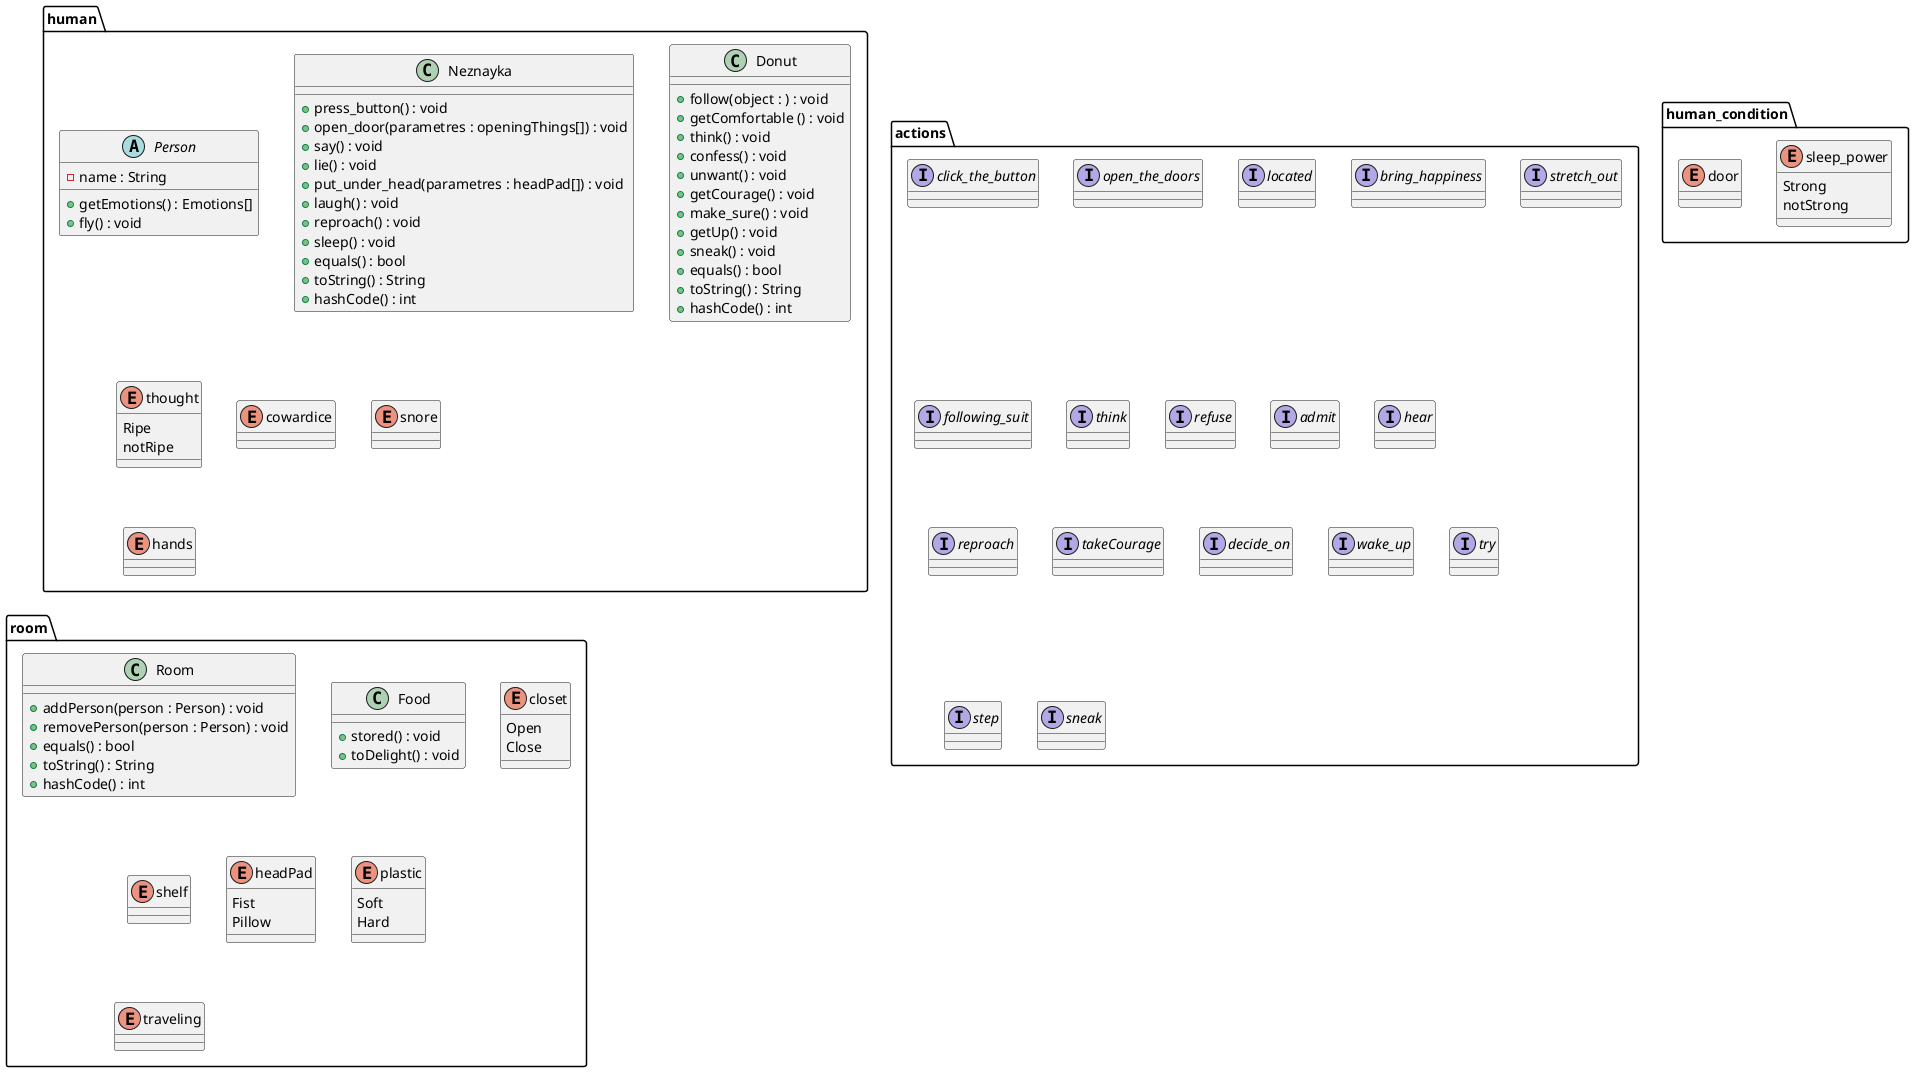 @startuml

package human {

abstract class Person
{
    -name : String
    +getEmotions() : Emotions[]
    +fly() : void

}

class Neznayka
{
    +press_button() : void
    +open_door(parametres : openingThings[]) : void
    +say() : void
    +lie() : void
    +put_under_head(parametres : headPad[]) : void
    +laugh() : void
    +reproach() : void
    +sleep() : void
    +equals() : bool
    +toString() : String
    +hashCode() : int
}

class Donut
{
    +follow(object : ) : void
    +getComfortable () : void
    +think() : void
    +confess() : void
    +unwant() : void
    +getCourage() : void
    +make_sure() : void
    +getUp() : void
    +sneak() : void
    +equals() : bool
    +toString() : String
    +hashCode() : int
}







enum thought
{
Ripe
notRipe
}

enum cowardice {}

enum snore {}
enum hands {}
}

package actions {
interface click_the_button {}
interface open_the_doors {}
interface located {}
interface bring_happiness {}
interface stretch_out {}
interface following_suit {}
interface think {}
interface refuse {}
interface admit {}
interface hear {}
interface reproach {}
interface takeCourage {}
interface decide_on {}
interface wake_up {}
interface try {}
interface step {}
interface sneak {}
}

package room {
class Room
{
	+addPerson(person : Person) : void
	+removePerson(person : Person) : void
	+equals() : bool
	+toString() : String
	+hashCode() : int
}

class Food {
    +stored() : void
    +toDelight() : void
}

enum closet
{
Open
Close
}

enum shelf {}
enum headPad
{
Fist
Pillow
}

enum plastic
{
Soft
Hard
}

enum traveling {}
}

package human_condition {
enum sleep_power {
Strong
notStrong
}

enum door {}
}
@enduml